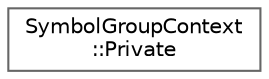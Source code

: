 digraph "Graphical Class Hierarchy"
{
 // INTERACTIVE_SVG=YES
 // LATEX_PDF_SIZE
  bgcolor="transparent";
  edge [fontname=Helvetica,fontsize=10,labelfontname=Helvetica,labelfontsize=10];
  node [fontname=Helvetica,fontsize=10,shape=box,height=0.2,width=0.4];
  rankdir="LR";
  Node0 [label="SymbolGroupContext\l::Private",height=0.2,width=0.4,color="grey40", fillcolor="white", style="filled",URL="$de/d3a/class_symbol_group_context_1_1_private.html",tooltip=" "];
}
